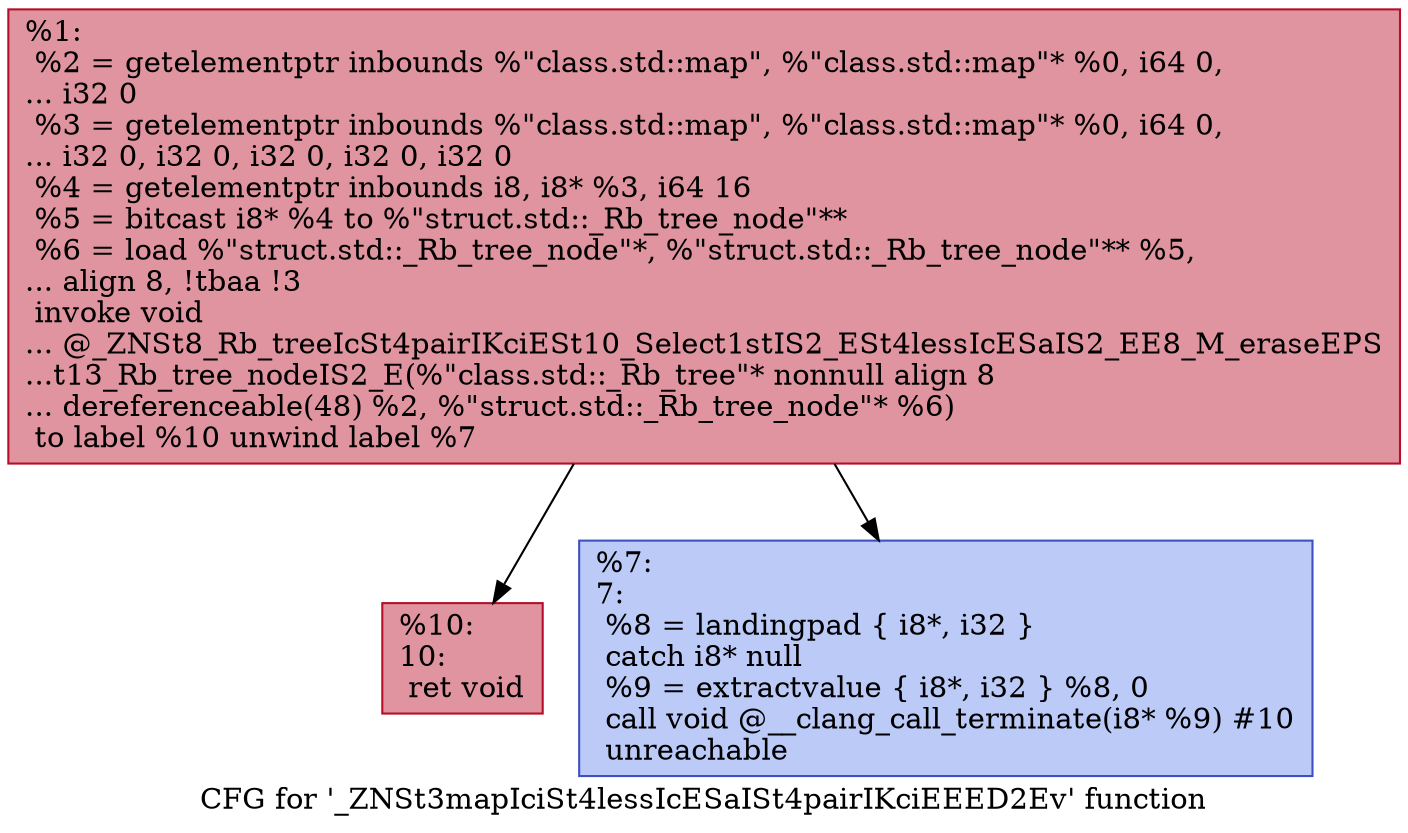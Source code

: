 digraph "CFG for '_ZNSt3mapIciSt4lessIcESaISt4pairIKciEEED2Ev' function" {
	label="CFG for '_ZNSt3mapIciSt4lessIcESaISt4pairIKciEEED2Ev' function";

	Node0x561bf09eac40 [shape=record,color="#b70d28ff", style=filled, fillcolor="#b70d2870",label="{%1:\l  %2 = getelementptr inbounds %\"class.std::map\", %\"class.std::map\"* %0, i64 0,\l... i32 0\l  %3 = getelementptr inbounds %\"class.std::map\", %\"class.std::map\"* %0, i64 0,\l... i32 0, i32 0, i32 0, i32 0, i32 0\l  %4 = getelementptr inbounds i8, i8* %3, i64 16\l  %5 = bitcast i8* %4 to %\"struct.std::_Rb_tree_node\"**\l  %6 = load %\"struct.std::_Rb_tree_node\"*, %\"struct.std::_Rb_tree_node\"** %5,\l... align 8, !tbaa !3\l  invoke void\l... @_ZNSt8_Rb_treeIcSt4pairIKciESt10_Select1stIS2_ESt4lessIcESaIS2_EE8_M_eraseEPS\l...t13_Rb_tree_nodeIS2_E(%\"class.std::_Rb_tree\"* nonnull align 8\l... dereferenceable(48) %2, %\"struct.std::_Rb_tree_node\"* %6)\l          to label %10 unwind label %7\l}"];
	Node0x561bf09eac40 -> Node0x561bf09f31f0;
	Node0x561bf09eac40 -> Node0x561bf09f3240;
	Node0x561bf09f3240 [shape=record,color="#3d50c3ff", style=filled, fillcolor="#6687ed70",label="{%7:\l7:                                                \l  %8 = landingpad \{ i8*, i32 \}\l          catch i8* null\l  %9 = extractvalue \{ i8*, i32 \} %8, 0\l  call void @__clang_call_terminate(i8* %9) #10\l  unreachable\l}"];
	Node0x561bf09f31f0 [shape=record,color="#b70d28ff", style=filled, fillcolor="#b70d2870",label="{%10:\l10:                                               \l  ret void\l}"];
}
